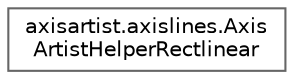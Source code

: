 digraph "Graphical Class Hierarchy"
{
 // LATEX_PDF_SIZE
  bgcolor="transparent";
  edge [fontname=Helvetica,fontsize=10,labelfontname=Helvetica,labelfontsize=10];
  node [fontname=Helvetica,fontsize=10,shape=box,height=0.2,width=0.4];
  rankdir="LR";
  Node0 [id="Node000000",label="axisartist.axislines.Axis\lArtistHelperRectlinear",height=0.2,width=0.4,color="grey40", fillcolor="white", style="filled",URL="$dc/dfd/classaxisartist_1_1axislines_1_1AxisArtistHelperRectlinear.html",tooltip=" "];
}

